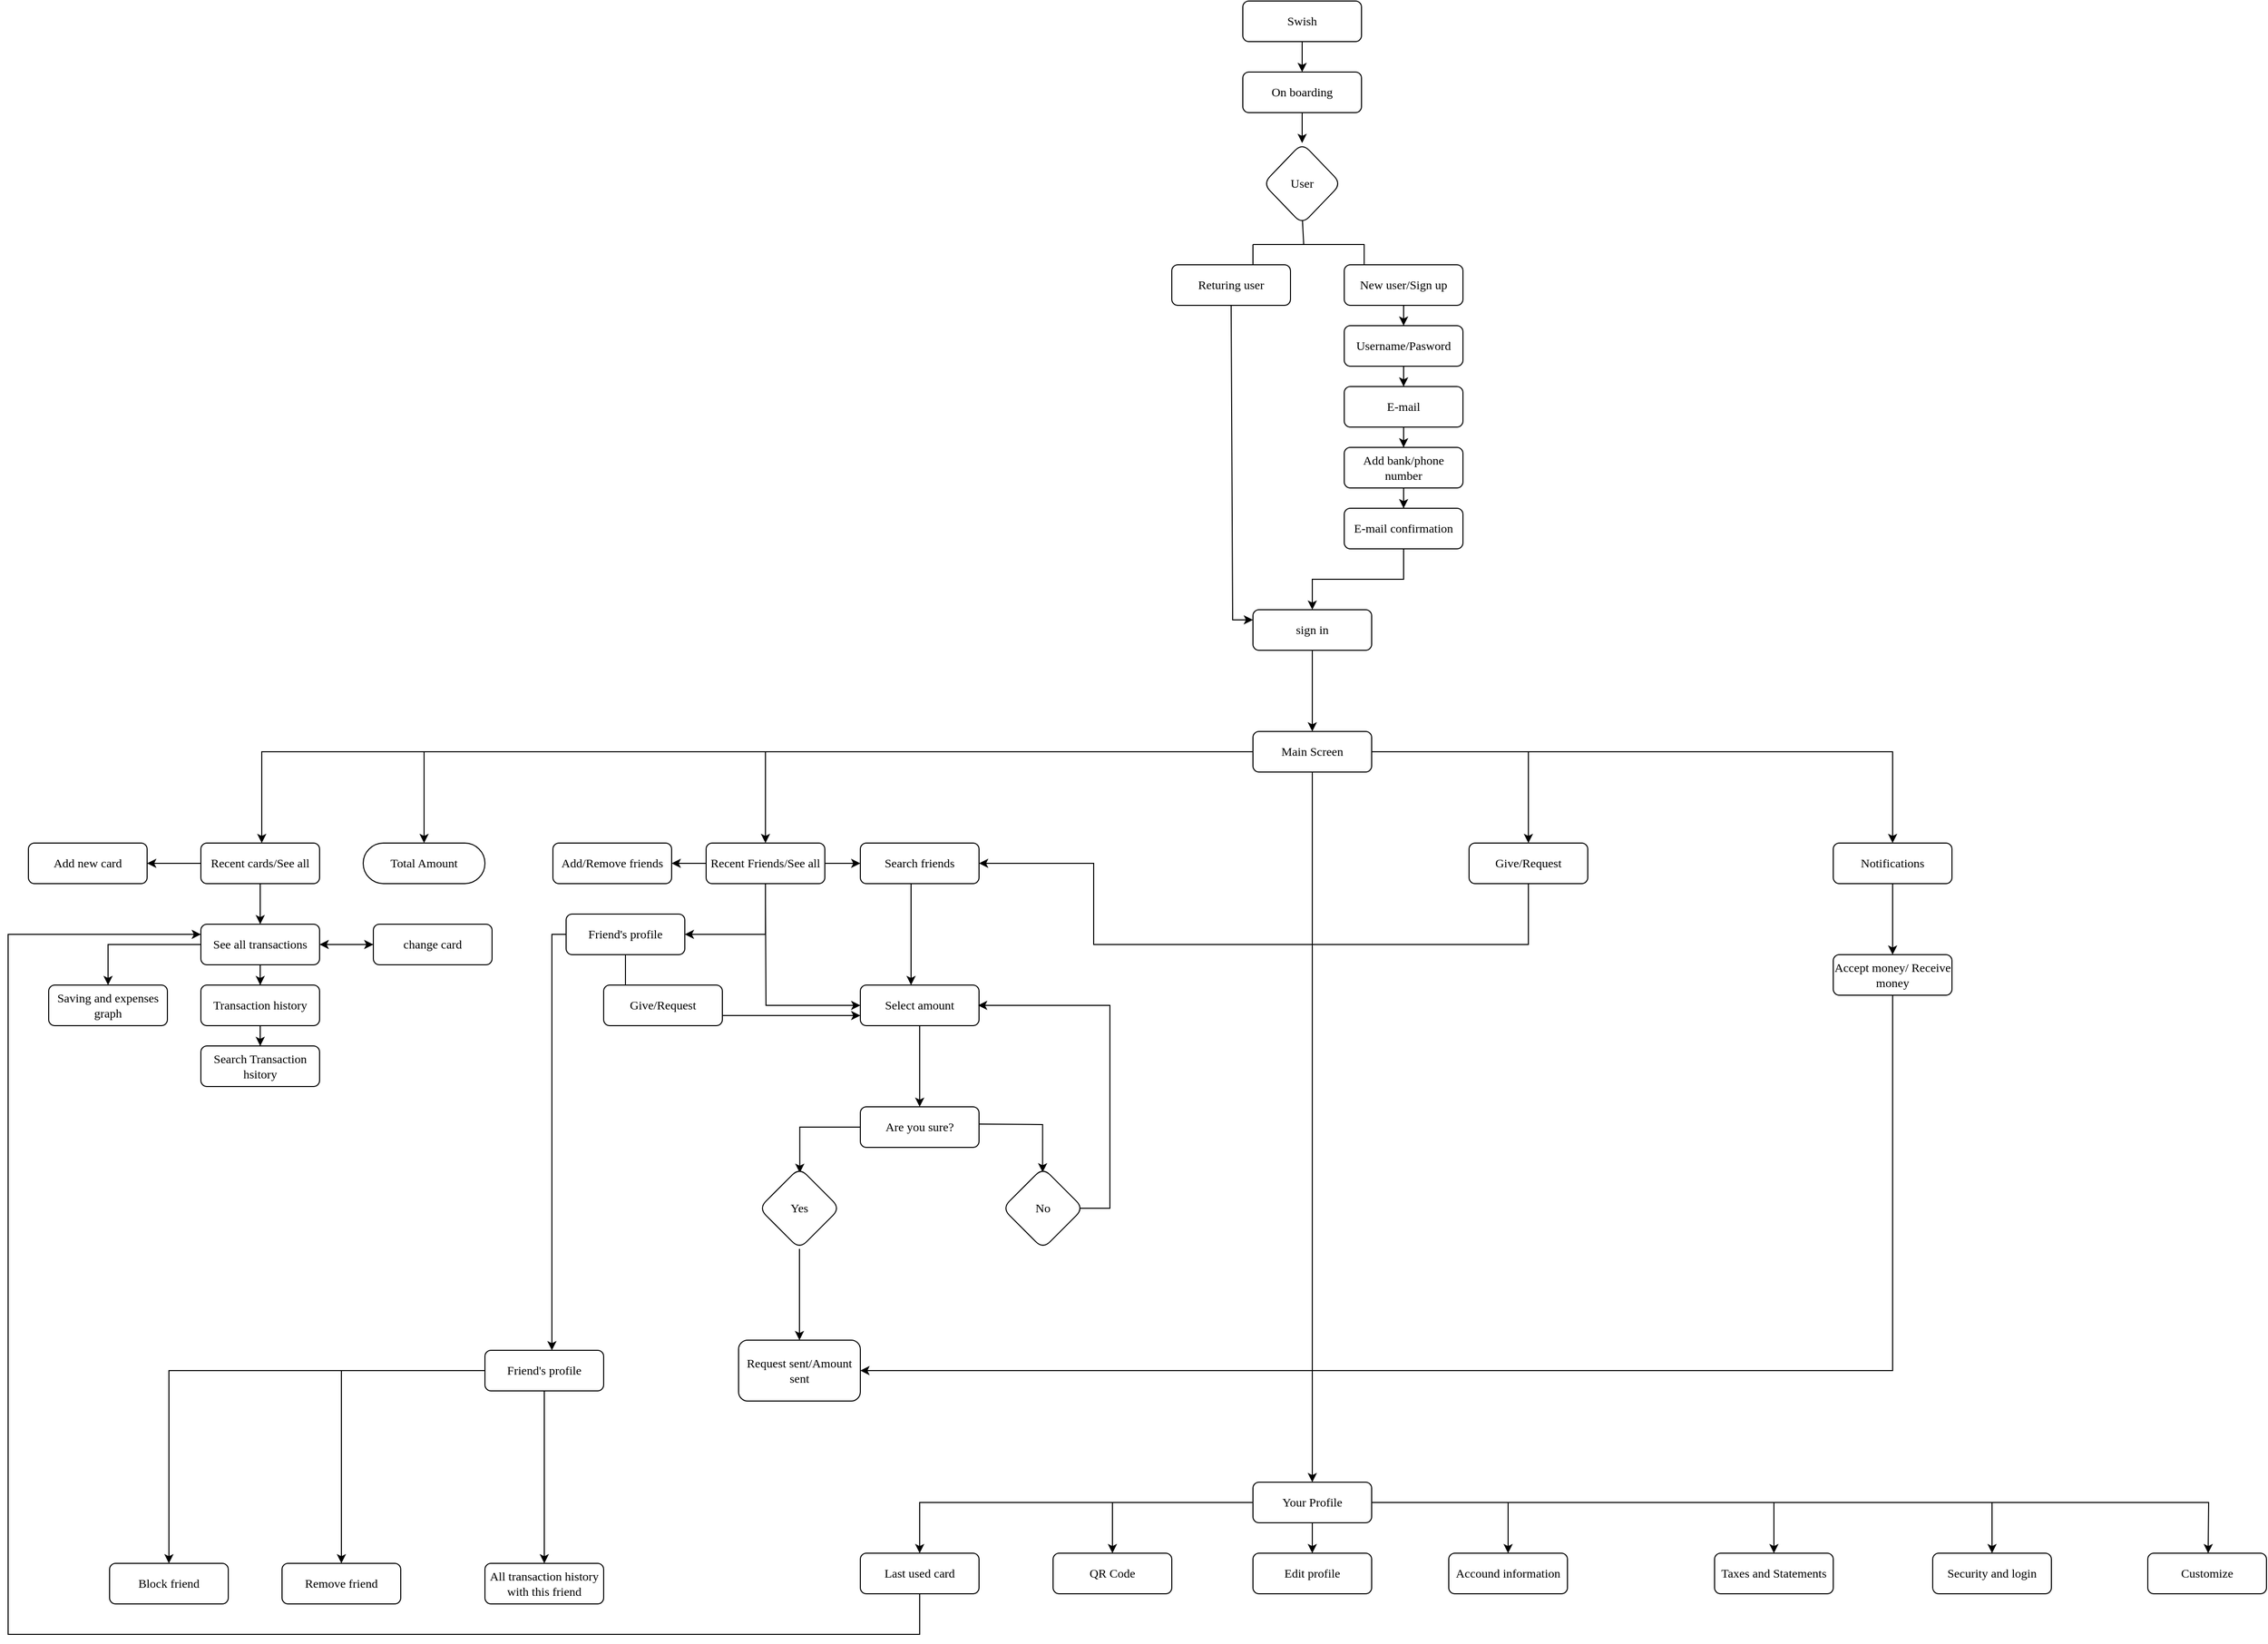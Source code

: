 <mxfile version="20.7.4" type="github">
  <diagram id="C5RBs43oDa-KdzZeNtuy" name="Page-1">
    <mxGraphModel dx="2390" dy="1337" grid="1" gridSize="10" guides="1" tooltips="1" connect="1" arrows="1" fold="1" page="1" pageScale="1" pageWidth="1169" pageHeight="827" math="0" shadow="0">
      <root>
        <mxCell id="WIyWlLk6GJQsqaUBKTNV-0" />
        <mxCell id="WIyWlLk6GJQsqaUBKTNV-1" parent="WIyWlLk6GJQsqaUBKTNV-0" />
        <mxCell id="_UJg27Rl1VnWqQIB9TGI-7" value="" style="edgeStyle=orthogonalEdgeStyle;rounded=0;orthogonalLoop=1;jettySize=auto;html=1;fontFamily=Baloo;fontSource=https%3A%2F%2Ffonts.googleapis.com%2Fcss%3Ffamily%3DBaloo;fontStyle=0;labelBackgroundColor=none;fontColor=default;" edge="1" parent="WIyWlLk6GJQsqaUBKTNV-1" source="WIyWlLk6GJQsqaUBKTNV-3" target="_UJg27Rl1VnWqQIB9TGI-6">
          <mxGeometry relative="1" as="geometry" />
        </mxCell>
        <mxCell id="WIyWlLk6GJQsqaUBKTNV-3" value="Swish" style="rounded=1;whiteSpace=wrap;html=1;fontSize=12;glass=0;strokeWidth=1;shadow=0;fontFamily=Baloo;fontStyle=0;fontSource=https%3A%2F%2Ffonts.googleapis.com%2Fcss%3Ffamily%3DBaloo;labelBackgroundColor=none;" parent="WIyWlLk6GJQsqaUBKTNV-1" vertex="1">
          <mxGeometry x="1278" y="20" width="117" height="40" as="geometry" />
        </mxCell>
        <mxCell id="_UJg27Rl1VnWqQIB9TGI-13" value="" style="edgeStyle=orthogonalEdgeStyle;rounded=0;orthogonalLoop=1;jettySize=auto;html=1;fontFamily=Baloo;fontSource=https%3A%2F%2Ffonts.googleapis.com%2Fcss%3Ffamily%3DBaloo;fontStyle=0;labelBackgroundColor=none;fontColor=default;" edge="1" parent="WIyWlLk6GJQsqaUBKTNV-1" source="_UJg27Rl1VnWqQIB9TGI-6" target="_UJg27Rl1VnWqQIB9TGI-12">
          <mxGeometry relative="1" as="geometry" />
        </mxCell>
        <mxCell id="_UJg27Rl1VnWqQIB9TGI-6" value="On boarding" style="rounded=1;whiteSpace=wrap;html=1;fontSize=12;glass=0;strokeWidth=1;shadow=0;fontFamily=Baloo;fontStyle=0;fontSource=https%3A%2F%2Ffonts.googleapis.com%2Fcss%3Ffamily%3DBaloo;labelBackgroundColor=none;" vertex="1" parent="WIyWlLk6GJQsqaUBKTNV-1">
          <mxGeometry x="1278" y="90" width="117" height="40" as="geometry" />
        </mxCell>
        <mxCell id="_UJg27Rl1VnWqQIB9TGI-12" value="User" style="rhombus;whiteSpace=wrap;html=1;rounded=1;glass=0;strokeWidth=1;shadow=0;fontFamily=Baloo;fontStyle=0;fontSource=https%3A%2F%2Ffonts.googleapis.com%2Fcss%3Ffamily%3DBaloo;labelBackgroundColor=none;" vertex="1" parent="WIyWlLk6GJQsqaUBKTNV-1">
          <mxGeometry x="1298" y="160" width="77" height="80" as="geometry" />
        </mxCell>
        <mxCell id="_UJg27Rl1VnWqQIB9TGI-19" value="" style="endArrow=none;html=1;rounded=0;snapToPoint=0;entryX=0.504;entryY=0.955;entryDx=0;entryDy=0;entryPerimeter=0;fontFamily=Baloo;fontSource=https%3A%2F%2Ffonts.googleapis.com%2Fcss%3Ffamily%3DBaloo;fontStyle=0;labelBackgroundColor=none;fontColor=default;" edge="1" parent="WIyWlLk6GJQsqaUBKTNV-1" target="_UJg27Rl1VnWqQIB9TGI-12">
          <mxGeometry width="50" height="50" relative="1" as="geometry">
            <mxPoint x="1338" y="260" as="sourcePoint" />
            <mxPoint x="1338" y="240" as="targetPoint" />
          </mxGeometry>
        </mxCell>
        <mxCell id="_UJg27Rl1VnWqQIB9TGI-20" value="" style="endArrow=none;html=1;rounded=0;fontFamily=Baloo;fontSource=https%3A%2F%2Ffonts.googleapis.com%2Fcss%3Ffamily%3DBaloo;fontStyle=0;labelBackgroundColor=none;fontColor=default;" edge="1" parent="WIyWlLk6GJQsqaUBKTNV-1">
          <mxGeometry width="50" height="50" relative="1" as="geometry">
            <mxPoint x="1288" y="260" as="sourcePoint" />
            <mxPoint x="1398" y="260" as="targetPoint" />
            <Array as="points">
              <mxPoint x="1338" y="260" />
            </Array>
          </mxGeometry>
        </mxCell>
        <mxCell id="_UJg27Rl1VnWqQIB9TGI-24" value="" style="endArrow=none;html=1;rounded=0;fontFamily=Baloo;fontSource=https%3A%2F%2Ffonts.googleapis.com%2Fcss%3Ffamily%3DBaloo;fontStyle=0;labelBackgroundColor=none;fontColor=default;" edge="1" parent="WIyWlLk6GJQsqaUBKTNV-1">
          <mxGeometry width="50" height="50" relative="1" as="geometry">
            <mxPoint x="1397.62" y="280" as="sourcePoint" />
            <mxPoint x="1397.62" y="260" as="targetPoint" />
          </mxGeometry>
        </mxCell>
        <mxCell id="_UJg27Rl1VnWqQIB9TGI-25" value="" style="endArrow=none;html=1;rounded=0;fontFamily=Baloo;fontSource=https%3A%2F%2Ffonts.googleapis.com%2Fcss%3Ffamily%3DBaloo;fontStyle=0;labelBackgroundColor=none;fontColor=default;" edge="1" parent="WIyWlLk6GJQsqaUBKTNV-1">
          <mxGeometry y="30" width="50" height="50" relative="1" as="geometry">
            <mxPoint x="1288" y="280" as="sourcePoint" />
            <mxPoint x="1288" y="260" as="targetPoint" />
            <mxPoint as="offset" />
          </mxGeometry>
        </mxCell>
        <mxCell id="_UJg27Rl1VnWqQIB9TGI-27" value="Returing user" style="rounded=1;whiteSpace=wrap;html=1;fontSize=12;glass=0;strokeWidth=1;shadow=0;fontFamily=Baloo;fontStyle=0;fontSource=https%3A%2F%2Ffonts.googleapis.com%2Fcss%3Ffamily%3DBaloo;labelBackgroundColor=none;" vertex="1" parent="WIyWlLk6GJQsqaUBKTNV-1">
          <mxGeometry x="1208" y="280" width="117" height="40" as="geometry" />
        </mxCell>
        <mxCell id="_UJg27Rl1VnWqQIB9TGI-31" value="" style="edgeStyle=orthogonalEdgeStyle;rounded=0;orthogonalLoop=1;jettySize=auto;html=1;fontFamily=Baloo;fontSource=https%3A%2F%2Ffonts.googleapis.com%2Fcss%3Ffamily%3DBaloo;fontStyle=0;labelBackgroundColor=none;fontColor=default;" edge="1" parent="WIyWlLk6GJQsqaUBKTNV-1" source="_UJg27Rl1VnWqQIB9TGI-28" target="_UJg27Rl1VnWqQIB9TGI-30">
          <mxGeometry relative="1" as="geometry" />
        </mxCell>
        <mxCell id="_UJg27Rl1VnWqQIB9TGI-28" value="New user/Sign up" style="rounded=1;whiteSpace=wrap;html=1;fontSize=12;glass=0;strokeWidth=1;shadow=0;fontFamily=Baloo;fontStyle=0;fontSource=https%3A%2F%2Ffonts.googleapis.com%2Fcss%3Ffamily%3DBaloo;labelBackgroundColor=none;" vertex="1" parent="WIyWlLk6GJQsqaUBKTNV-1">
          <mxGeometry x="1378" y="280" width="117" height="40" as="geometry" />
        </mxCell>
        <mxCell id="_UJg27Rl1VnWqQIB9TGI-33" value="" style="edgeStyle=orthogonalEdgeStyle;rounded=0;orthogonalLoop=1;jettySize=auto;html=1;fontFamily=Baloo;fontSource=https%3A%2F%2Ffonts.googleapis.com%2Fcss%3Ffamily%3DBaloo;fontStyle=0;labelBackgroundColor=none;fontColor=default;" edge="1" parent="WIyWlLk6GJQsqaUBKTNV-1" source="_UJg27Rl1VnWqQIB9TGI-30" target="_UJg27Rl1VnWqQIB9TGI-32">
          <mxGeometry relative="1" as="geometry" />
        </mxCell>
        <mxCell id="_UJg27Rl1VnWqQIB9TGI-30" value="Username/Pasword" style="rounded=1;whiteSpace=wrap;html=1;fontSize=12;glass=0;strokeWidth=1;shadow=0;fontFamily=Baloo;fontStyle=0;fontSource=https%3A%2F%2Ffonts.googleapis.com%2Fcss%3Ffamily%3DBaloo;labelBackgroundColor=none;" vertex="1" parent="WIyWlLk6GJQsqaUBKTNV-1">
          <mxGeometry x="1378" y="340" width="117" height="40" as="geometry" />
        </mxCell>
        <mxCell id="_UJg27Rl1VnWqQIB9TGI-35" value="" style="edgeStyle=orthogonalEdgeStyle;rounded=0;orthogonalLoop=1;jettySize=auto;html=1;fontFamily=Baloo;fontSource=https%3A%2F%2Ffonts.googleapis.com%2Fcss%3Ffamily%3DBaloo;fontStyle=0;labelBackgroundColor=none;fontColor=default;" edge="1" parent="WIyWlLk6GJQsqaUBKTNV-1" source="_UJg27Rl1VnWqQIB9TGI-32" target="_UJg27Rl1VnWqQIB9TGI-34">
          <mxGeometry relative="1" as="geometry" />
        </mxCell>
        <mxCell id="_UJg27Rl1VnWqQIB9TGI-32" value="E-mail" style="rounded=1;whiteSpace=wrap;html=1;fontSize=12;glass=0;strokeWidth=1;shadow=0;fontFamily=Baloo;fontStyle=0;fontSource=https%3A%2F%2Ffonts.googleapis.com%2Fcss%3Ffamily%3DBaloo;labelBackgroundColor=none;" vertex="1" parent="WIyWlLk6GJQsqaUBKTNV-1">
          <mxGeometry x="1378" y="400" width="117" height="40" as="geometry" />
        </mxCell>
        <mxCell id="_UJg27Rl1VnWqQIB9TGI-39" value="" style="edgeStyle=orthogonalEdgeStyle;rounded=0;orthogonalLoop=1;jettySize=auto;html=1;fontFamily=Baloo;fontSource=https%3A%2F%2Ffonts.googleapis.com%2Fcss%3Ffamily%3DBaloo;fontStyle=0;labelBackgroundColor=none;fontColor=default;" edge="1" parent="WIyWlLk6GJQsqaUBKTNV-1" source="_UJg27Rl1VnWqQIB9TGI-34" target="_UJg27Rl1VnWqQIB9TGI-38">
          <mxGeometry relative="1" as="geometry" />
        </mxCell>
        <mxCell id="_UJg27Rl1VnWqQIB9TGI-34" value="Add bank/phone number" style="rounded=1;whiteSpace=wrap;html=1;fontSize=12;glass=0;strokeWidth=1;shadow=0;fontFamily=Baloo;fontStyle=0;fontSource=https%3A%2F%2Ffonts.googleapis.com%2Fcss%3Ffamily%3DBaloo;labelBackgroundColor=none;" vertex="1" parent="WIyWlLk6GJQsqaUBKTNV-1">
          <mxGeometry x="1378" y="460" width="117" height="40" as="geometry" />
        </mxCell>
        <mxCell id="_UJg27Rl1VnWqQIB9TGI-41" value="" style="edgeStyle=orthogonalEdgeStyle;rounded=0;orthogonalLoop=1;jettySize=auto;html=1;fontFamily=Baloo;fontSource=https%3A%2F%2Ffonts.googleapis.com%2Fcss%3Ffamily%3DBaloo;fontStyle=0;labelBackgroundColor=none;fontColor=default;" edge="1" parent="WIyWlLk6GJQsqaUBKTNV-1" source="_UJg27Rl1VnWqQIB9TGI-38" target="_UJg27Rl1VnWqQIB9TGI-40">
          <mxGeometry relative="1" as="geometry" />
        </mxCell>
        <mxCell id="_UJg27Rl1VnWqQIB9TGI-38" value="E-mail confirmation" style="rounded=1;whiteSpace=wrap;html=1;fontSize=12;glass=0;strokeWidth=1;shadow=0;fontFamily=Baloo;fontStyle=0;fontSource=https%3A%2F%2Ffonts.googleapis.com%2Fcss%3Ffamily%3DBaloo;labelBackgroundColor=none;" vertex="1" parent="WIyWlLk6GJQsqaUBKTNV-1">
          <mxGeometry x="1378" y="520" width="117" height="40" as="geometry" />
        </mxCell>
        <mxCell id="_UJg27Rl1VnWqQIB9TGI-44" value="" style="edgeStyle=orthogonalEdgeStyle;rounded=0;orthogonalLoop=1;jettySize=auto;html=1;fontFamily=Baloo;fontSource=https%3A%2F%2Ffonts.googleapis.com%2Fcss%3Ffamily%3DBaloo;fontStyle=0;labelBackgroundColor=none;fontColor=default;" edge="1" parent="WIyWlLk6GJQsqaUBKTNV-1" source="_UJg27Rl1VnWqQIB9TGI-40" target="_UJg27Rl1VnWqQIB9TGI-43">
          <mxGeometry relative="1" as="geometry" />
        </mxCell>
        <mxCell id="_UJg27Rl1VnWqQIB9TGI-40" value="sign in" style="rounded=1;whiteSpace=wrap;html=1;fontSize=12;glass=0;strokeWidth=1;shadow=0;fontFamily=Baloo;fontStyle=0;fontSource=https%3A%2F%2Ffonts.googleapis.com%2Fcss%3Ffamily%3DBaloo;labelBackgroundColor=none;" vertex="1" parent="WIyWlLk6GJQsqaUBKTNV-1">
          <mxGeometry x="1288" y="620" width="117" height="40" as="geometry" />
        </mxCell>
        <mxCell id="_UJg27Rl1VnWqQIB9TGI-42" value="" style="endArrow=classic;html=1;rounded=0;exitX=0.5;exitY=1;exitDx=0;exitDy=0;entryX=0;entryY=0.25;entryDx=0;entryDy=0;fontFamily=Baloo;fontSource=https%3A%2F%2Ffonts.googleapis.com%2Fcss%3Ffamily%3DBaloo;fontStyle=0;labelBackgroundColor=none;fontColor=default;" edge="1" parent="WIyWlLk6GJQsqaUBKTNV-1" source="_UJg27Rl1VnWqQIB9TGI-27" target="_UJg27Rl1VnWqQIB9TGI-40">
          <mxGeometry width="50" height="50" relative="1" as="geometry">
            <mxPoint x="1338" y="350" as="sourcePoint" />
            <mxPoint x="1268" y="630" as="targetPoint" />
            <Array as="points">
              <mxPoint x="1268" y="630" />
            </Array>
          </mxGeometry>
        </mxCell>
        <mxCell id="_UJg27Rl1VnWqQIB9TGI-46" value="" style="edgeStyle=orthogonalEdgeStyle;rounded=0;orthogonalLoop=1;jettySize=auto;html=1;fontFamily=Baloo;fontSource=https%3A%2F%2Ffonts.googleapis.com%2Fcss%3Ffamily%3DBaloo;fontStyle=0;labelBackgroundColor=none;fontColor=default;" edge="1" parent="WIyWlLk6GJQsqaUBKTNV-1" source="_UJg27Rl1VnWqQIB9TGI-43" target="_UJg27Rl1VnWqQIB9TGI-45">
          <mxGeometry relative="1" as="geometry">
            <Array as="points">
              <mxPoint x="311" y="760" />
            </Array>
          </mxGeometry>
        </mxCell>
        <mxCell id="_UJg27Rl1VnWqQIB9TGI-50" value="" style="edgeStyle=orthogonalEdgeStyle;rounded=0;orthogonalLoop=1;jettySize=auto;html=1;fontFamily=Baloo;fontSource=https%3A%2F%2Ffonts.googleapis.com%2Fcss%3Ffamily%3DBaloo;fontStyle=0;labelBackgroundColor=none;fontColor=default;" edge="1" parent="WIyWlLk6GJQsqaUBKTNV-1" source="_UJg27Rl1VnWqQIB9TGI-43" target="_UJg27Rl1VnWqQIB9TGI-49">
          <mxGeometry relative="1" as="geometry" />
        </mxCell>
        <mxCell id="_UJg27Rl1VnWqQIB9TGI-52" value="" style="edgeStyle=orthogonalEdgeStyle;rounded=0;orthogonalLoop=1;jettySize=auto;html=1;fontFamily=Baloo;fontSource=https%3A%2F%2Ffonts.googleapis.com%2Fcss%3Ffamily%3DBaloo;fontStyle=0;labelBackgroundColor=none;fontColor=default;" edge="1" parent="WIyWlLk6GJQsqaUBKTNV-1" source="_UJg27Rl1VnWqQIB9TGI-43" target="_UJg27Rl1VnWqQIB9TGI-51">
          <mxGeometry relative="1" as="geometry" />
        </mxCell>
        <mxCell id="_UJg27Rl1VnWqQIB9TGI-56" value="" style="edgeStyle=orthogonalEdgeStyle;rounded=0;orthogonalLoop=1;jettySize=auto;html=1;fontFamily=Baloo;fontSource=https%3A%2F%2Ffonts.googleapis.com%2Fcss%3Ffamily%3DBaloo;fontStyle=0;labelBackgroundColor=none;fontColor=default;" edge="1" parent="WIyWlLk6GJQsqaUBKTNV-1" source="_UJg27Rl1VnWqQIB9TGI-43" target="_UJg27Rl1VnWqQIB9TGI-55">
          <mxGeometry relative="1" as="geometry" />
        </mxCell>
        <mxCell id="_UJg27Rl1VnWqQIB9TGI-127" value="" style="edgeStyle=orthogonalEdgeStyle;rounded=0;orthogonalLoop=1;jettySize=auto;html=1;fontFamily=Baloo;fontSource=https%3A%2F%2Ffonts.googleapis.com%2Fcss%3Ffamily%3DBaloo;fontStyle=0;labelBackgroundColor=none;fontColor=default;" edge="1" parent="WIyWlLk6GJQsqaUBKTNV-1" source="_UJg27Rl1VnWqQIB9TGI-43" target="_UJg27Rl1VnWqQIB9TGI-126">
          <mxGeometry relative="1" as="geometry" />
        </mxCell>
        <mxCell id="_UJg27Rl1VnWqQIB9TGI-151" value="" style="edgeStyle=orthogonalEdgeStyle;rounded=0;orthogonalLoop=1;jettySize=auto;html=1;fontFamily=Baloo;fontSource=https%3A%2F%2Ffonts.googleapis.com%2Fcss%3Ffamily%3DBaloo;fontStyle=0;labelBackgroundColor=none;fontColor=default;" edge="1" parent="WIyWlLk6GJQsqaUBKTNV-1" source="_UJg27Rl1VnWqQIB9TGI-43" target="_UJg27Rl1VnWqQIB9TGI-150">
          <mxGeometry relative="1" as="geometry" />
        </mxCell>
        <mxCell id="_UJg27Rl1VnWqQIB9TGI-43" value="Main Screen" style="rounded=1;whiteSpace=wrap;html=1;fontSize=12;glass=0;strokeWidth=1;shadow=0;fontFamily=Baloo;fontStyle=0;fontSource=https%3A%2F%2Ffonts.googleapis.com%2Fcss%3Ffamily%3DBaloo;labelBackgroundColor=none;" vertex="1" parent="WIyWlLk6GJQsqaUBKTNV-1">
          <mxGeometry x="1288" y="740" width="117" height="40" as="geometry" />
        </mxCell>
        <mxCell id="_UJg27Rl1VnWqQIB9TGI-59" value="" style="edgeStyle=orthogonalEdgeStyle;rounded=0;orthogonalLoop=1;jettySize=auto;html=1;fontFamily=Baloo;fontSource=https%3A%2F%2Ffonts.googleapis.com%2Fcss%3Ffamily%3DBaloo;fontStyle=0;labelBackgroundColor=none;fontColor=default;" edge="1" parent="WIyWlLk6GJQsqaUBKTNV-1" source="_UJg27Rl1VnWqQIB9TGI-45" target="_UJg27Rl1VnWqQIB9TGI-58">
          <mxGeometry relative="1" as="geometry">
            <Array as="points">
              <mxPoint x="151" y="870" />
            </Array>
          </mxGeometry>
        </mxCell>
        <mxCell id="_UJg27Rl1VnWqQIB9TGI-61" value="" style="edgeStyle=orthogonalEdgeStyle;rounded=0;orthogonalLoop=1;jettySize=auto;html=1;fontFamily=Baloo;fontSource=https%3A%2F%2Ffonts.googleapis.com%2Fcss%3Ffamily%3DBaloo;fontStyle=0;labelBackgroundColor=none;fontColor=default;" edge="1" parent="WIyWlLk6GJQsqaUBKTNV-1" source="_UJg27Rl1VnWqQIB9TGI-45" target="_UJg27Rl1VnWqQIB9TGI-60">
          <mxGeometry relative="1" as="geometry" />
        </mxCell>
        <mxCell id="_UJg27Rl1VnWqQIB9TGI-45" value="Recent cards/See all" style="rounded=1;whiteSpace=wrap;html=1;fontSize=12;glass=0;strokeWidth=1;shadow=0;fontFamily=Baloo;fontStyle=0;fontSource=https%3A%2F%2Ffonts.googleapis.com%2Fcss%3Ffamily%3DBaloo;labelBackgroundColor=none;" vertex="1" parent="WIyWlLk6GJQsqaUBKTNV-1">
          <mxGeometry x="251" y="850" width="117" height="40" as="geometry" />
        </mxCell>
        <mxCell id="_UJg27Rl1VnWqQIB9TGI-73" value="" style="edgeStyle=orthogonalEdgeStyle;rounded=0;orthogonalLoop=1;jettySize=auto;html=1;fontFamily=Baloo;fontSource=https%3A%2F%2Ffonts.googleapis.com%2Fcss%3Ffamily%3DBaloo;fontStyle=0;labelBackgroundColor=none;fontColor=default;" edge="1" parent="WIyWlLk6GJQsqaUBKTNV-1" source="_UJg27Rl1VnWqQIB9TGI-49" target="_UJg27Rl1VnWqQIB9TGI-72">
          <mxGeometry relative="1" as="geometry" />
        </mxCell>
        <mxCell id="_UJg27Rl1VnWqQIB9TGI-77" value="" style="edgeStyle=orthogonalEdgeStyle;rounded=0;orthogonalLoop=1;jettySize=auto;html=1;fontFamily=Baloo;fontSource=https%3A%2F%2Ffonts.googleapis.com%2Fcss%3Ffamily%3DBaloo;fontStyle=0;labelBackgroundColor=none;fontColor=default;" edge="1" parent="WIyWlLk6GJQsqaUBKTNV-1" source="_UJg27Rl1VnWqQIB9TGI-49" target="_UJg27Rl1VnWqQIB9TGI-76">
          <mxGeometry relative="1" as="geometry" />
        </mxCell>
        <mxCell id="_UJg27Rl1VnWqQIB9TGI-99" value="" style="edgeStyle=orthogonalEdgeStyle;rounded=0;orthogonalLoop=1;jettySize=auto;html=1;fontFamily=Baloo;fontSource=https%3A%2F%2Ffonts.googleapis.com%2Fcss%3Ffamily%3DBaloo;fontStyle=0;labelBackgroundColor=none;fontColor=default;" edge="1" parent="WIyWlLk6GJQsqaUBKTNV-1">
          <mxGeometry relative="1" as="geometry">
            <mxPoint x="807.5" y="890" as="sourcePoint" />
            <mxPoint x="901" y="1010" as="targetPoint" />
            <Array as="points">
              <mxPoint x="808" y="910" />
              <mxPoint x="808" y="1010" />
            </Array>
          </mxGeometry>
        </mxCell>
        <mxCell id="_UJg27Rl1VnWqQIB9TGI-101" value="" style="edgeStyle=orthogonalEdgeStyle;rounded=0;orthogonalLoop=1;jettySize=auto;html=1;fontFamily=Baloo;fontSource=https%3A%2F%2Ffonts.googleapis.com%2Fcss%3Ffamily%3DBaloo;fontStyle=0;labelBackgroundColor=none;fontColor=default;" edge="1" parent="WIyWlLk6GJQsqaUBKTNV-1" source="_UJg27Rl1VnWqQIB9TGI-49" target="_UJg27Rl1VnWqQIB9TGI-100">
          <mxGeometry relative="1" as="geometry">
            <Array as="points">
              <mxPoint x="807" y="940" />
            </Array>
          </mxGeometry>
        </mxCell>
        <mxCell id="_UJg27Rl1VnWqQIB9TGI-49" value="Recent Friends/See all" style="rounded=1;whiteSpace=wrap;html=1;fontSize=12;glass=0;strokeWidth=1;shadow=0;fontFamily=Baloo;fontStyle=0;fontSource=https%3A%2F%2Ffonts.googleapis.com%2Fcss%3Ffamily%3DBaloo;labelBackgroundColor=none;" vertex="1" parent="WIyWlLk6GJQsqaUBKTNV-1">
          <mxGeometry x="749" y="850" width="117" height="40" as="geometry" />
        </mxCell>
        <mxCell id="_UJg27Rl1VnWqQIB9TGI-129" value="" style="edgeStyle=orthogonalEdgeStyle;rounded=0;orthogonalLoop=1;jettySize=auto;html=1;fontFamily=Baloo;fontSource=https%3A%2F%2Ffonts.googleapis.com%2Fcss%3Ffamily%3DBaloo;fontStyle=0;labelBackgroundColor=none;fontColor=default;" edge="1" parent="WIyWlLk6GJQsqaUBKTNV-1" source="_UJg27Rl1VnWqQIB9TGI-51" target="_UJg27Rl1VnWqQIB9TGI-128">
          <mxGeometry relative="1" as="geometry" />
        </mxCell>
        <mxCell id="_UJg27Rl1VnWqQIB9TGI-131" value="" style="edgeStyle=orthogonalEdgeStyle;rounded=0;orthogonalLoop=1;jettySize=auto;html=1;fontFamily=Baloo;fontSource=https%3A%2F%2Ffonts.googleapis.com%2Fcss%3Ffamily%3DBaloo;fontStyle=0;labelBackgroundColor=none;fontColor=default;" edge="1" parent="WIyWlLk6GJQsqaUBKTNV-1" source="_UJg27Rl1VnWqQIB9TGI-51" target="_UJg27Rl1VnWqQIB9TGI-130">
          <mxGeometry relative="1" as="geometry" />
        </mxCell>
        <mxCell id="_UJg27Rl1VnWqQIB9TGI-134" value="" style="edgeStyle=orthogonalEdgeStyle;rounded=0;orthogonalLoop=1;jettySize=auto;html=1;fontFamily=Baloo;fontSource=https%3A%2F%2Ffonts.googleapis.com%2Fcss%3Ffamily%3DBaloo;fontStyle=0;labelBackgroundColor=none;fontColor=default;" edge="1" parent="WIyWlLk6GJQsqaUBKTNV-1" source="_UJg27Rl1VnWqQIB9TGI-51" target="_UJg27Rl1VnWqQIB9TGI-133">
          <mxGeometry relative="1" as="geometry" />
        </mxCell>
        <mxCell id="_UJg27Rl1VnWqQIB9TGI-136" style="edgeStyle=orthogonalEdgeStyle;rounded=0;orthogonalLoop=1;jettySize=auto;html=1;fontFamily=Baloo;fontSource=https%3A%2F%2Ffonts.googleapis.com%2Fcss%3Ffamily%3DBaloo;fontStyle=0;labelBackgroundColor=none;fontColor=default;" edge="1" parent="WIyWlLk6GJQsqaUBKTNV-1" source="_UJg27Rl1VnWqQIB9TGI-51" target="_UJg27Rl1VnWqQIB9TGI-135">
          <mxGeometry relative="1" as="geometry" />
        </mxCell>
        <mxCell id="_UJg27Rl1VnWqQIB9TGI-138" value="" style="edgeStyle=orthogonalEdgeStyle;rounded=0;orthogonalLoop=1;jettySize=auto;html=1;fontFamily=Baloo;fontSource=https%3A%2F%2Ffonts.googleapis.com%2Fcss%3Ffamily%3DBaloo;fontStyle=0;labelBackgroundColor=none;fontColor=default;" edge="1" parent="WIyWlLk6GJQsqaUBKTNV-1" source="_UJg27Rl1VnWqQIB9TGI-51" target="_UJg27Rl1VnWqQIB9TGI-137">
          <mxGeometry relative="1" as="geometry" />
        </mxCell>
        <mxCell id="_UJg27Rl1VnWqQIB9TGI-140" value="" style="edgeStyle=orthogonalEdgeStyle;rounded=0;orthogonalLoop=1;jettySize=auto;html=1;fontFamily=Baloo;fontSource=https%3A%2F%2Ffonts.googleapis.com%2Fcss%3Ffamily%3DBaloo;fontStyle=0;labelBackgroundColor=none;fontColor=default;" edge="1" parent="WIyWlLk6GJQsqaUBKTNV-1" source="_UJg27Rl1VnWqQIB9TGI-51">
          <mxGeometry relative="1" as="geometry">
            <mxPoint x="2229.5" y="1550" as="targetPoint" />
          </mxGeometry>
        </mxCell>
        <mxCell id="_UJg27Rl1VnWqQIB9TGI-143" value="" style="edgeStyle=orthogonalEdgeStyle;rounded=0;orthogonalLoop=1;jettySize=auto;html=1;fontFamily=Baloo;fontSource=https%3A%2F%2Ffonts.googleapis.com%2Fcss%3Ffamily%3DBaloo;fontStyle=0;labelBackgroundColor=none;fontColor=default;" edge="1" parent="WIyWlLk6GJQsqaUBKTNV-1" source="_UJg27Rl1VnWqQIB9TGI-51" target="_UJg27Rl1VnWqQIB9TGI-142">
          <mxGeometry relative="1" as="geometry" />
        </mxCell>
        <mxCell id="_UJg27Rl1VnWqQIB9TGI-51" value="Your Profile" style="rounded=1;whiteSpace=wrap;html=1;fontSize=12;glass=0;strokeWidth=1;shadow=0;fontFamily=Baloo;fontStyle=0;fontSource=https%3A%2F%2Ffonts.googleapis.com%2Fcss%3Ffamily%3DBaloo;labelBackgroundColor=none;" vertex="1" parent="WIyWlLk6GJQsqaUBKTNV-1">
          <mxGeometry x="1288" y="1480" width="117" height="40" as="geometry" />
        </mxCell>
        <mxCell id="_UJg27Rl1VnWqQIB9TGI-93" style="edgeStyle=orthogonalEdgeStyle;rounded=0;orthogonalLoop=1;jettySize=auto;html=1;fontFamily=Baloo;entryX=1;entryY=0.5;entryDx=0;entryDy=0;fontSource=https%3A%2F%2Ffonts.googleapis.com%2Fcss%3Ffamily%3DBaloo;fontStyle=0;labelBackgroundColor=none;fontColor=default;" edge="1" parent="WIyWlLk6GJQsqaUBKTNV-1" source="_UJg27Rl1VnWqQIB9TGI-55" target="_UJg27Rl1VnWqQIB9TGI-76">
          <mxGeometry relative="1" as="geometry">
            <mxPoint x="1081" y="900" as="targetPoint" />
            <Array as="points">
              <mxPoint x="1560" y="950" />
              <mxPoint x="1131" y="950" />
              <mxPoint x="1131" y="870" />
            </Array>
          </mxGeometry>
        </mxCell>
        <mxCell id="_UJg27Rl1VnWqQIB9TGI-55" value="Give/Request" style="rounded=1;whiteSpace=wrap;html=1;fontSize=12;glass=0;strokeWidth=1;shadow=0;fontFamily=Baloo;fontStyle=0;fontSource=https%3A%2F%2Ffonts.googleapis.com%2Fcss%3Ffamily%3DBaloo;labelBackgroundColor=none;" vertex="1" parent="WIyWlLk6GJQsqaUBKTNV-1">
          <mxGeometry x="1501" y="850" width="117" height="40" as="geometry" />
        </mxCell>
        <mxCell id="_UJg27Rl1VnWqQIB9TGI-58" value="Add new card" style="rounded=1;whiteSpace=wrap;html=1;fontSize=12;glass=0;strokeWidth=1;shadow=0;fontFamily=Baloo;fontStyle=0;fontSource=https%3A%2F%2Ffonts.googleapis.com%2Fcss%3Ffamily%3DBaloo;labelBackgroundColor=none;" vertex="1" parent="WIyWlLk6GJQsqaUBKTNV-1">
          <mxGeometry x="81" y="850" width="117" height="40" as="geometry" />
        </mxCell>
        <mxCell id="_UJg27Rl1VnWqQIB9TGI-63" value="" style="edgeStyle=orthogonalEdgeStyle;rounded=0;orthogonalLoop=1;jettySize=auto;html=1;fontFamily=Baloo;fontSource=https%3A%2F%2Ffonts.googleapis.com%2Fcss%3Ffamily%3DBaloo;fontStyle=0;labelBackgroundColor=none;fontColor=default;" edge="1" parent="WIyWlLk6GJQsqaUBKTNV-1" source="_UJg27Rl1VnWqQIB9TGI-60" target="_UJg27Rl1VnWqQIB9TGI-62">
          <mxGeometry relative="1" as="geometry" />
        </mxCell>
        <mxCell id="_UJg27Rl1VnWqQIB9TGI-65" value="" style="edgeStyle=orthogonalEdgeStyle;rounded=0;orthogonalLoop=1;jettySize=auto;html=1;fontFamily=Baloo;fontSource=https%3A%2F%2Ffonts.googleapis.com%2Fcss%3Ffamily%3DBaloo;fontStyle=0;labelBackgroundColor=none;fontColor=default;" edge="1" parent="WIyWlLk6GJQsqaUBKTNV-1" source="_UJg27Rl1VnWqQIB9TGI-60" target="_UJg27Rl1VnWqQIB9TGI-64">
          <mxGeometry relative="1" as="geometry" />
        </mxCell>
        <mxCell id="_UJg27Rl1VnWqQIB9TGI-69" value="" style="edgeStyle=orthogonalEdgeStyle;rounded=0;orthogonalLoop=1;jettySize=auto;html=1;fontFamily=Baloo;exitX=1;exitY=0.5;exitDx=0;exitDy=0;fontSource=https%3A%2F%2Ffonts.googleapis.com%2Fcss%3Ffamily%3DBaloo;fontStyle=0;labelBackgroundColor=none;fontColor=default;" edge="1" parent="WIyWlLk6GJQsqaUBKTNV-1" source="_UJg27Rl1VnWqQIB9TGI-60" target="_UJg27Rl1VnWqQIB9TGI-68">
          <mxGeometry relative="1" as="geometry">
            <mxPoint x="371" y="950" as="sourcePoint" />
          </mxGeometry>
        </mxCell>
        <mxCell id="_UJg27Rl1VnWqQIB9TGI-60" value="See all transactions" style="rounded=1;whiteSpace=wrap;html=1;fontSize=12;glass=0;strokeWidth=1;shadow=0;fontFamily=Baloo;fontStyle=0;fontSource=https%3A%2F%2Ffonts.googleapis.com%2Fcss%3Ffamily%3DBaloo;labelBackgroundColor=none;" vertex="1" parent="WIyWlLk6GJQsqaUBKTNV-1">
          <mxGeometry x="251" y="930" width="117" height="40" as="geometry" />
        </mxCell>
        <mxCell id="_UJg27Rl1VnWqQIB9TGI-67" value="" style="edgeStyle=orthogonalEdgeStyle;rounded=0;orthogonalLoop=1;jettySize=auto;html=1;fontFamily=Baloo;fontSource=https%3A%2F%2Ffonts.googleapis.com%2Fcss%3Ffamily%3DBaloo;fontStyle=0;labelBackgroundColor=none;fontColor=default;" edge="1" parent="WIyWlLk6GJQsqaUBKTNV-1" source="_UJg27Rl1VnWqQIB9TGI-62" target="_UJg27Rl1VnWqQIB9TGI-66">
          <mxGeometry relative="1" as="geometry" />
        </mxCell>
        <mxCell id="_UJg27Rl1VnWqQIB9TGI-62" value="Transaction history" style="rounded=1;whiteSpace=wrap;html=1;fontSize=12;glass=0;strokeWidth=1;shadow=0;fontFamily=Baloo;fontStyle=0;fontSource=https%3A%2F%2Ffonts.googleapis.com%2Fcss%3Ffamily%3DBaloo;labelBackgroundColor=none;" vertex="1" parent="WIyWlLk6GJQsqaUBKTNV-1">
          <mxGeometry x="251" y="990" width="117" height="40" as="geometry" />
        </mxCell>
        <mxCell id="_UJg27Rl1VnWqQIB9TGI-64" value="Saving and expenses graph" style="rounded=1;whiteSpace=wrap;html=1;fontSize=12;glass=0;strokeWidth=1;shadow=0;fontFamily=Baloo;fontStyle=0;fontSource=https%3A%2F%2Ffonts.googleapis.com%2Fcss%3Ffamily%3DBaloo;labelBackgroundColor=none;" vertex="1" parent="WIyWlLk6GJQsqaUBKTNV-1">
          <mxGeometry x="101" y="990" width="117" height="40" as="geometry" />
        </mxCell>
        <mxCell id="_UJg27Rl1VnWqQIB9TGI-66" value="Search Transaction hsitory" style="rounded=1;whiteSpace=wrap;html=1;fontSize=12;glass=0;strokeWidth=1;shadow=0;fontFamily=Baloo;fontStyle=0;fontSource=https%3A%2F%2Ffonts.googleapis.com%2Fcss%3Ffamily%3DBaloo;labelBackgroundColor=none;" vertex="1" parent="WIyWlLk6GJQsqaUBKTNV-1">
          <mxGeometry x="251" y="1050" width="117" height="40" as="geometry" />
        </mxCell>
        <mxCell id="_UJg27Rl1VnWqQIB9TGI-70" value="" style="edgeStyle=orthogonalEdgeStyle;rounded=0;orthogonalLoop=1;jettySize=auto;html=1;fontFamily=Baloo;fontSource=https%3A%2F%2Ffonts.googleapis.com%2Fcss%3Ffamily%3DBaloo;fontStyle=0;labelBackgroundColor=none;fontColor=default;" edge="1" parent="WIyWlLk6GJQsqaUBKTNV-1" source="_UJg27Rl1VnWqQIB9TGI-68" target="_UJg27Rl1VnWqQIB9TGI-60">
          <mxGeometry relative="1" as="geometry" />
        </mxCell>
        <mxCell id="_UJg27Rl1VnWqQIB9TGI-68" value="change card" style="rounded=1;whiteSpace=wrap;html=1;fontSize=12;glass=0;strokeWidth=1;shadow=0;fontFamily=Baloo;fontStyle=0;fontSource=https%3A%2F%2Ffonts.googleapis.com%2Fcss%3Ffamily%3DBaloo;labelBackgroundColor=none;" vertex="1" parent="WIyWlLk6GJQsqaUBKTNV-1">
          <mxGeometry x="421" y="930" width="117" height="40" as="geometry" />
        </mxCell>
        <mxCell id="_UJg27Rl1VnWqQIB9TGI-72" value="Add/Remove friends" style="rounded=1;whiteSpace=wrap;html=1;fontSize=12;glass=0;strokeWidth=1;shadow=0;fontFamily=Baloo;fontStyle=0;fontSource=https%3A%2F%2Ffonts.googleapis.com%2Fcss%3Ffamily%3DBaloo;labelBackgroundColor=none;" vertex="1" parent="WIyWlLk6GJQsqaUBKTNV-1">
          <mxGeometry x="598" y="850" width="117" height="40" as="geometry" />
        </mxCell>
        <mxCell id="_UJg27Rl1VnWqQIB9TGI-102" value="" style="edgeStyle=orthogonalEdgeStyle;rounded=0;orthogonalLoop=1;jettySize=auto;html=1;fontFamily=Baloo;fontSource=https%3A%2F%2Ffonts.googleapis.com%2Fcss%3Ffamily%3DBaloo;fontStyle=0;labelBackgroundColor=none;fontColor=default;" edge="1" parent="WIyWlLk6GJQsqaUBKTNV-1" source="_UJg27Rl1VnWqQIB9TGI-76" target="_UJg27Rl1VnWqQIB9TGI-98">
          <mxGeometry relative="1" as="geometry">
            <Array as="points">
              <mxPoint x="951" y="960" />
              <mxPoint x="951" y="960" />
            </Array>
          </mxGeometry>
        </mxCell>
        <mxCell id="_UJg27Rl1VnWqQIB9TGI-76" value="Search friends" style="rounded=1;whiteSpace=wrap;html=1;fontSize=12;glass=0;strokeWidth=1;shadow=0;fontFamily=Baloo;fontStyle=0;fontSource=https%3A%2F%2Ffonts.googleapis.com%2Fcss%3Ffamily%3DBaloo;labelBackgroundColor=none;" vertex="1" parent="WIyWlLk6GJQsqaUBKTNV-1">
          <mxGeometry x="901" y="850" width="117" height="40" as="geometry" />
        </mxCell>
        <mxCell id="_UJg27Rl1VnWqQIB9TGI-106" value="" style="edgeStyle=orthogonalEdgeStyle;rounded=0;orthogonalLoop=1;jettySize=auto;html=1;fontFamily=Baloo;fontSource=https%3A%2F%2Ffonts.googleapis.com%2Fcss%3Ffamily%3DBaloo;fontStyle=0;labelBackgroundColor=none;fontColor=default;" edge="1" parent="WIyWlLk6GJQsqaUBKTNV-1" source="_UJg27Rl1VnWqQIB9TGI-98" target="_UJg27Rl1VnWqQIB9TGI-105">
          <mxGeometry relative="1" as="geometry" />
        </mxCell>
        <mxCell id="_UJg27Rl1VnWqQIB9TGI-98" value="Select amount" style="rounded=1;whiteSpace=wrap;html=1;fontSize=12;glass=0;strokeWidth=1;shadow=0;fontFamily=Baloo;fontStyle=0;fontSource=https%3A%2F%2Ffonts.googleapis.com%2Fcss%3Ffamily%3DBaloo;labelBackgroundColor=none;" vertex="1" parent="WIyWlLk6GJQsqaUBKTNV-1">
          <mxGeometry x="901" y="990" width="117" height="40" as="geometry" />
        </mxCell>
        <mxCell id="_UJg27Rl1VnWqQIB9TGI-104" value="" style="edgeStyle=orthogonalEdgeStyle;rounded=0;orthogonalLoop=1;jettySize=auto;html=1;fontFamily=Baloo;entryX=0;entryY=0.75;entryDx=0;entryDy=0;fontSource=https%3A%2F%2Ffonts.googleapis.com%2Fcss%3Ffamily%3DBaloo;fontStyle=0;labelBackgroundColor=none;fontColor=default;" edge="1" parent="WIyWlLk6GJQsqaUBKTNV-1" source="_UJg27Rl1VnWqQIB9TGI-100" target="_UJg27Rl1VnWqQIB9TGI-98">
          <mxGeometry relative="1" as="geometry">
            <mxPoint x="721" y="1070" as="targetPoint" />
            <Array as="points">
              <mxPoint x="669" y="1020" />
              <mxPoint x="901" y="1020" />
            </Array>
          </mxGeometry>
        </mxCell>
        <mxCell id="_UJg27Rl1VnWqQIB9TGI-123" value="" style="edgeStyle=orthogonalEdgeStyle;rounded=0;orthogonalLoop=1;jettySize=auto;html=1;fontFamily=Baloo;fontSource=https%3A%2F%2Ffonts.googleapis.com%2Fcss%3Ffamily%3DBaloo;fontStyle=0;labelBackgroundColor=none;fontColor=default;" edge="1" parent="WIyWlLk6GJQsqaUBKTNV-1" source="_UJg27Rl1VnWqQIB9TGI-100" target="_UJg27Rl1VnWqQIB9TGI-122">
          <mxGeometry relative="1" as="geometry">
            <Array as="points">
              <mxPoint x="597" y="940" />
            </Array>
          </mxGeometry>
        </mxCell>
        <mxCell id="_UJg27Rl1VnWqQIB9TGI-100" value="Friend&#39;s profile" style="rounded=1;whiteSpace=wrap;html=1;fontSize=12;glass=0;strokeWidth=1;shadow=0;fontFamily=Baloo;fontStyle=0;fontSource=https%3A%2F%2Ffonts.googleapis.com%2Fcss%3Ffamily%3DBaloo;labelBackgroundColor=none;" vertex="1" parent="WIyWlLk6GJQsqaUBKTNV-1">
          <mxGeometry x="611" y="920" width="117" height="40" as="geometry" />
        </mxCell>
        <mxCell id="_UJg27Rl1VnWqQIB9TGI-110" value="" style="edgeStyle=orthogonalEdgeStyle;rounded=0;orthogonalLoop=1;jettySize=auto;html=1;fontFamily=Baloo;entryX=0.504;entryY=0.064;entryDx=0;entryDy=0;entryPerimeter=0;fontSource=https%3A%2F%2Ffonts.googleapis.com%2Fcss%3Ffamily%3DBaloo;fontStyle=0;labelBackgroundColor=none;fontColor=default;" edge="1" parent="WIyWlLk6GJQsqaUBKTNV-1" source="_UJg27Rl1VnWqQIB9TGI-105" target="_UJg27Rl1VnWqQIB9TGI-109">
          <mxGeometry relative="1" as="geometry" />
        </mxCell>
        <mxCell id="_UJg27Rl1VnWqQIB9TGI-113" value="" style="edgeStyle=orthogonalEdgeStyle;rounded=0;orthogonalLoop=1;jettySize=auto;html=1;fontFamily=Baloo;entryX=0.496;entryY=0.057;entryDx=0;entryDy=0;entryPerimeter=0;fontSource=https%3A%2F%2Ffonts.googleapis.com%2Fcss%3Ffamily%3DBaloo;fontStyle=0;labelBackgroundColor=none;fontColor=default;" edge="1" parent="WIyWlLk6GJQsqaUBKTNV-1" target="_UJg27Rl1VnWqQIB9TGI-112">
          <mxGeometry relative="1" as="geometry">
            <mxPoint x="1018" y="1127" as="sourcePoint" />
            <mxPoint x="1081" y="1167" as="targetPoint" />
          </mxGeometry>
        </mxCell>
        <mxCell id="_UJg27Rl1VnWqQIB9TGI-105" value="Are you sure?" style="rounded=1;whiteSpace=wrap;html=1;fontSize=12;glass=0;strokeWidth=1;shadow=0;fontFamily=Baloo;fontStyle=0;fontSource=https%3A%2F%2Ffonts.googleapis.com%2Fcss%3Ffamily%3DBaloo;labelBackgroundColor=none;" vertex="1" parent="WIyWlLk6GJQsqaUBKTNV-1">
          <mxGeometry x="901" y="1110" width="117" height="40" as="geometry" />
        </mxCell>
        <mxCell id="_UJg27Rl1VnWqQIB9TGI-119" value="" style="edgeStyle=orthogonalEdgeStyle;rounded=0;orthogonalLoop=1;jettySize=auto;html=1;fontFamily=Baloo;fontSource=https%3A%2F%2Ffonts.googleapis.com%2Fcss%3Ffamily%3DBaloo;fontStyle=0;labelBackgroundColor=none;fontColor=default;" edge="1" parent="WIyWlLk6GJQsqaUBKTNV-1" source="_UJg27Rl1VnWqQIB9TGI-109" target="_UJg27Rl1VnWqQIB9TGI-118">
          <mxGeometry relative="1" as="geometry" />
        </mxCell>
        <mxCell id="_UJg27Rl1VnWqQIB9TGI-109" value="Yes" style="rhombus;whiteSpace=wrap;html=1;fontFamily=Baloo;rounded=1;glass=0;strokeWidth=1;shadow=0;fontStyle=0;fontSource=https%3A%2F%2Ffonts.googleapis.com%2Fcss%3Ffamily%3DBaloo;labelBackgroundColor=none;" vertex="1" parent="WIyWlLk6GJQsqaUBKTNV-1">
          <mxGeometry x="801" y="1170" width="80" height="80" as="geometry" />
        </mxCell>
        <mxCell id="_UJg27Rl1VnWqQIB9TGI-117" style="edgeStyle=orthogonalEdgeStyle;rounded=0;orthogonalLoop=1;jettySize=auto;html=1;fontFamily=Baloo;fontSource=https%3A%2F%2Ffonts.googleapis.com%2Fcss%3Ffamily%3DBaloo;fontStyle=0;labelBackgroundColor=none;fontColor=default;" edge="1" parent="WIyWlLk6GJQsqaUBKTNV-1">
          <mxGeometry relative="1" as="geometry">
            <mxPoint x="1117" y="1210" as="sourcePoint" />
            <mxPoint x="1017" y="1010" as="targetPoint" />
            <Array as="points">
              <mxPoint x="1147" y="1210" />
              <mxPoint x="1147" y="1010" />
            </Array>
          </mxGeometry>
        </mxCell>
        <mxCell id="_UJg27Rl1VnWqQIB9TGI-112" value="No" style="rhombus;whiteSpace=wrap;html=1;fontFamily=Baloo;rounded=1;glass=0;strokeWidth=1;shadow=0;fontStyle=0;fontSource=https%3A%2F%2Ffonts.googleapis.com%2Fcss%3Ffamily%3DBaloo;labelBackgroundColor=none;" vertex="1" parent="WIyWlLk6GJQsqaUBKTNV-1">
          <mxGeometry x="1041" y="1170" width="80" height="80" as="geometry" />
        </mxCell>
        <mxCell id="_UJg27Rl1VnWqQIB9TGI-118" value="Request sent/Amount sent" style="whiteSpace=wrap;html=1;fontFamily=Baloo;rounded=1;glass=0;strokeWidth=1;shadow=0;fontStyle=0;fontSource=https%3A%2F%2Ffonts.googleapis.com%2Fcss%3Ffamily%3DBaloo;labelBackgroundColor=none;" vertex="1" parent="WIyWlLk6GJQsqaUBKTNV-1">
          <mxGeometry x="781" y="1340" width="120" height="60" as="geometry" />
        </mxCell>
        <mxCell id="_UJg27Rl1VnWqQIB9TGI-145" value="" style="edgeStyle=orthogonalEdgeStyle;rounded=0;orthogonalLoop=1;jettySize=auto;html=1;fontFamily=Baloo;fontSource=https%3A%2F%2Ffonts.googleapis.com%2Fcss%3Ffamily%3DBaloo;fontStyle=0;labelBackgroundColor=none;fontColor=default;" edge="1" parent="WIyWlLk6GJQsqaUBKTNV-1" source="_UJg27Rl1VnWqQIB9TGI-122" target="_UJg27Rl1VnWqQIB9TGI-144">
          <mxGeometry relative="1" as="geometry" />
        </mxCell>
        <mxCell id="_UJg27Rl1VnWqQIB9TGI-147" value="" style="edgeStyle=orthogonalEdgeStyle;rounded=0;orthogonalLoop=1;jettySize=auto;html=1;fontFamily=Baloo;fontSource=https%3A%2F%2Ffonts.googleapis.com%2Fcss%3Ffamily%3DBaloo;fontStyle=0;labelBackgroundColor=none;fontColor=default;" edge="1" parent="WIyWlLk6GJQsqaUBKTNV-1" source="_UJg27Rl1VnWqQIB9TGI-122" target="_UJg27Rl1VnWqQIB9TGI-146">
          <mxGeometry relative="1" as="geometry" />
        </mxCell>
        <mxCell id="_UJg27Rl1VnWqQIB9TGI-149" value="" style="edgeStyle=orthogonalEdgeStyle;rounded=0;orthogonalLoop=1;jettySize=auto;html=1;fontFamily=Baloo;fontSource=https%3A%2F%2Ffonts.googleapis.com%2Fcss%3Ffamily%3DBaloo;fontStyle=0;labelBackgroundColor=none;fontColor=default;" edge="1" parent="WIyWlLk6GJQsqaUBKTNV-1" source="_UJg27Rl1VnWqQIB9TGI-122" target="_UJg27Rl1VnWqQIB9TGI-148">
          <mxGeometry relative="1" as="geometry" />
        </mxCell>
        <mxCell id="_UJg27Rl1VnWqQIB9TGI-122" value="Friend&#39;s profile" style="rounded=1;whiteSpace=wrap;html=1;fontSize=12;glass=0;strokeWidth=1;shadow=0;fontFamily=Baloo;fontStyle=0;fontSource=https%3A%2F%2Ffonts.googleapis.com%2Fcss%3Ffamily%3DBaloo;labelBackgroundColor=none;" vertex="1" parent="WIyWlLk6GJQsqaUBKTNV-1">
          <mxGeometry x="531" y="1350" width="117" height="40" as="geometry" />
        </mxCell>
        <mxCell id="_UJg27Rl1VnWqQIB9TGI-124" value="Give/Request" style="rounded=1;whiteSpace=wrap;html=1;fontSize=12;glass=0;strokeWidth=1;shadow=0;fontFamily=Baloo;fontStyle=0;fontSource=https%3A%2F%2Ffonts.googleapis.com%2Fcss%3Ffamily%3DBaloo;labelBackgroundColor=none;" vertex="1" parent="WIyWlLk6GJQsqaUBKTNV-1">
          <mxGeometry x="648" y="990" width="117" height="40" as="geometry" />
        </mxCell>
        <mxCell id="_UJg27Rl1VnWqQIB9TGI-126" value="Total Amount" style="rounded=1;whiteSpace=wrap;html=1;fontSize=12;glass=0;strokeWidth=1;shadow=0;fontFamily=Baloo;fontStyle=0;arcSize=50;fontSource=https%3A%2F%2Ffonts.googleapis.com%2Fcss%3Ffamily%3DBaloo;labelBackgroundColor=none;" vertex="1" parent="WIyWlLk6GJQsqaUBKTNV-1">
          <mxGeometry x="411" y="850" width="120" height="40" as="geometry" />
        </mxCell>
        <mxCell id="_UJg27Rl1VnWqQIB9TGI-128" value="QR Code" style="rounded=1;whiteSpace=wrap;html=1;fontSize=12;glass=0;strokeWidth=1;shadow=0;fontFamily=Baloo;fontStyle=0;fontSource=https%3A%2F%2Ffonts.googleapis.com%2Fcss%3Ffamily%3DBaloo;labelBackgroundColor=none;" vertex="1" parent="WIyWlLk6GJQsqaUBKTNV-1">
          <mxGeometry x="1091" y="1550" width="117" height="40" as="geometry" />
        </mxCell>
        <mxCell id="_UJg27Rl1VnWqQIB9TGI-132" style="edgeStyle=orthogonalEdgeStyle;rounded=0;orthogonalLoop=1;jettySize=auto;html=1;entryX=0;entryY=0.25;entryDx=0;entryDy=0;fontFamily=Baloo;fontSource=https%3A%2F%2Ffonts.googleapis.com%2Fcss%3Ffamily%3DBaloo;fontStyle=0;labelBackgroundColor=none;fontColor=default;" edge="1" parent="WIyWlLk6GJQsqaUBKTNV-1" source="_UJg27Rl1VnWqQIB9TGI-130" target="_UJg27Rl1VnWqQIB9TGI-60">
          <mxGeometry relative="1" as="geometry">
            <Array as="points">
              <mxPoint x="960" y="1630" />
              <mxPoint x="61" y="1630" />
              <mxPoint x="61" y="940" />
            </Array>
          </mxGeometry>
        </mxCell>
        <mxCell id="_UJg27Rl1VnWqQIB9TGI-130" value="Last used card" style="rounded=1;whiteSpace=wrap;html=1;fontSize=12;glass=0;strokeWidth=1;shadow=0;fontFamily=Baloo;fontStyle=0;fontSource=https%3A%2F%2Ffonts.googleapis.com%2Fcss%3Ffamily%3DBaloo;labelBackgroundColor=none;" vertex="1" parent="WIyWlLk6GJQsqaUBKTNV-1">
          <mxGeometry x="901" y="1550" width="117" height="40" as="geometry" />
        </mxCell>
        <mxCell id="_UJg27Rl1VnWqQIB9TGI-133" value="Accound information" style="rounded=1;whiteSpace=wrap;html=1;fontSize=12;glass=0;strokeWidth=1;shadow=0;fontFamily=Baloo;fontStyle=0;fontSource=https%3A%2F%2Ffonts.googleapis.com%2Fcss%3Ffamily%3DBaloo;labelBackgroundColor=none;" vertex="1" parent="WIyWlLk6GJQsqaUBKTNV-1">
          <mxGeometry x="1481" y="1550" width="117" height="40" as="geometry" />
        </mxCell>
        <mxCell id="_UJg27Rl1VnWqQIB9TGI-135" value="Taxes and Statements" style="rounded=1;whiteSpace=wrap;html=1;fontSize=12;glass=0;strokeWidth=1;shadow=0;fontFamily=Baloo;fontStyle=0;fontSource=https%3A%2F%2Ffonts.googleapis.com%2Fcss%3Ffamily%3DBaloo;labelBackgroundColor=none;" vertex="1" parent="WIyWlLk6GJQsqaUBKTNV-1">
          <mxGeometry x="1743" y="1550" width="117" height="40" as="geometry" />
        </mxCell>
        <mxCell id="_UJg27Rl1VnWqQIB9TGI-137" value="Security and login" style="rounded=1;whiteSpace=wrap;html=1;fontSize=12;glass=0;strokeWidth=1;shadow=0;fontFamily=Baloo;fontStyle=0;fontSource=https%3A%2F%2Ffonts.googleapis.com%2Fcss%3Ffamily%3DBaloo;labelBackgroundColor=none;" vertex="1" parent="WIyWlLk6GJQsqaUBKTNV-1">
          <mxGeometry x="1958" y="1550" width="117" height="40" as="geometry" />
        </mxCell>
        <mxCell id="_UJg27Rl1VnWqQIB9TGI-139" value="Customize" style="rounded=1;whiteSpace=wrap;html=1;fontSize=12;glass=0;strokeWidth=1;shadow=0;fontFamily=Baloo;fontStyle=0;fontSource=https%3A%2F%2Ffonts.googleapis.com%2Fcss%3Ffamily%3DBaloo;labelBackgroundColor=none;" vertex="1" parent="WIyWlLk6GJQsqaUBKTNV-1">
          <mxGeometry x="2170" y="1550" width="117" height="40" as="geometry" />
        </mxCell>
        <mxCell id="_UJg27Rl1VnWqQIB9TGI-142" value="Edit profile" style="rounded=1;whiteSpace=wrap;html=1;fontSize=12;glass=0;strokeWidth=1;shadow=0;fontFamily=Baloo;fontStyle=0;fontSource=https%3A%2F%2Ffonts.googleapis.com%2Fcss%3Ffamily%3DBaloo;labelBackgroundColor=none;" vertex="1" parent="WIyWlLk6GJQsqaUBKTNV-1">
          <mxGeometry x="1288" y="1550" width="117" height="40" as="geometry" />
        </mxCell>
        <mxCell id="_UJg27Rl1VnWqQIB9TGI-144" value="All transaction history with this friend&lt;br&gt;" style="rounded=1;whiteSpace=wrap;html=1;fontSize=12;glass=0;strokeWidth=1;shadow=0;fontFamily=Baloo;fontStyle=0;fontSource=https%3A%2F%2Ffonts.googleapis.com%2Fcss%3Ffamily%3DBaloo;labelBackgroundColor=none;" vertex="1" parent="WIyWlLk6GJQsqaUBKTNV-1">
          <mxGeometry x="531" y="1560" width="117" height="40" as="geometry" />
        </mxCell>
        <mxCell id="_UJg27Rl1VnWqQIB9TGI-146" value="Block friend" style="rounded=1;whiteSpace=wrap;html=1;fontSize=12;glass=0;strokeWidth=1;shadow=0;fontFamily=Baloo;fontStyle=0;fontSource=https%3A%2F%2Ffonts.googleapis.com%2Fcss%3Ffamily%3DBaloo;labelBackgroundColor=none;" vertex="1" parent="WIyWlLk6GJQsqaUBKTNV-1">
          <mxGeometry x="161" y="1560" width="117" height="40" as="geometry" />
        </mxCell>
        <mxCell id="_UJg27Rl1VnWqQIB9TGI-148" value="Remove friend" style="rounded=1;whiteSpace=wrap;html=1;fontSize=12;glass=0;strokeWidth=1;shadow=0;fontFamily=Baloo;fontStyle=0;fontSource=https%3A%2F%2Ffonts.googleapis.com%2Fcss%3Ffamily%3DBaloo;labelBackgroundColor=none;" vertex="1" parent="WIyWlLk6GJQsqaUBKTNV-1">
          <mxGeometry x="331" y="1560" width="117" height="40" as="geometry" />
        </mxCell>
        <mxCell id="_UJg27Rl1VnWqQIB9TGI-153" value="" style="edgeStyle=orthogonalEdgeStyle;rounded=0;orthogonalLoop=1;jettySize=auto;html=1;fontFamily=Baloo;fontSource=https%3A%2F%2Ffonts.googleapis.com%2Fcss%3Ffamily%3DBaloo;fontStyle=0;labelBackgroundColor=none;fontColor=default;" edge="1" parent="WIyWlLk6GJQsqaUBKTNV-1" source="_UJg27Rl1VnWqQIB9TGI-150" target="_UJg27Rl1VnWqQIB9TGI-152">
          <mxGeometry relative="1" as="geometry" />
        </mxCell>
        <mxCell id="_UJg27Rl1VnWqQIB9TGI-150" value="Notifications&lt;br&gt;" style="rounded=1;whiteSpace=wrap;html=1;fontSize=12;glass=0;strokeWidth=1;shadow=0;fontFamily=Baloo;fontStyle=0;fontSource=https%3A%2F%2Ffonts.googleapis.com%2Fcss%3Ffamily%3DBaloo;labelBackgroundColor=none;" vertex="1" parent="WIyWlLk6GJQsqaUBKTNV-1">
          <mxGeometry x="1860" y="850" width="117" height="40" as="geometry" />
        </mxCell>
        <mxCell id="_UJg27Rl1VnWqQIB9TGI-154" style="edgeStyle=orthogonalEdgeStyle;rounded=0;orthogonalLoop=1;jettySize=auto;html=1;entryX=1;entryY=0.5;entryDx=0;entryDy=0;fontFamily=Baloo;fontSource=https%3A%2F%2Ffonts.googleapis.com%2Fcss%3Ffamily%3DBaloo;fontStyle=0;labelBackgroundColor=none;fontColor=default;" edge="1" parent="WIyWlLk6GJQsqaUBKTNV-1" source="_UJg27Rl1VnWqQIB9TGI-152" target="_UJg27Rl1VnWqQIB9TGI-118">
          <mxGeometry relative="1" as="geometry">
            <Array as="points">
              <mxPoint x="1918" y="1370" />
            </Array>
          </mxGeometry>
        </mxCell>
        <mxCell id="_UJg27Rl1VnWqQIB9TGI-152" value="Accept money/ Receive money" style="rounded=1;whiteSpace=wrap;html=1;fontSize=12;glass=0;strokeWidth=1;shadow=0;fontFamily=Baloo;fontStyle=0;fontSource=https%3A%2F%2Ffonts.googleapis.com%2Fcss%3Ffamily%3DBaloo;labelBackgroundColor=none;" vertex="1" parent="WIyWlLk6GJQsqaUBKTNV-1">
          <mxGeometry x="1860" y="960" width="117" height="40" as="geometry" />
        </mxCell>
      </root>
    </mxGraphModel>
  </diagram>
</mxfile>
